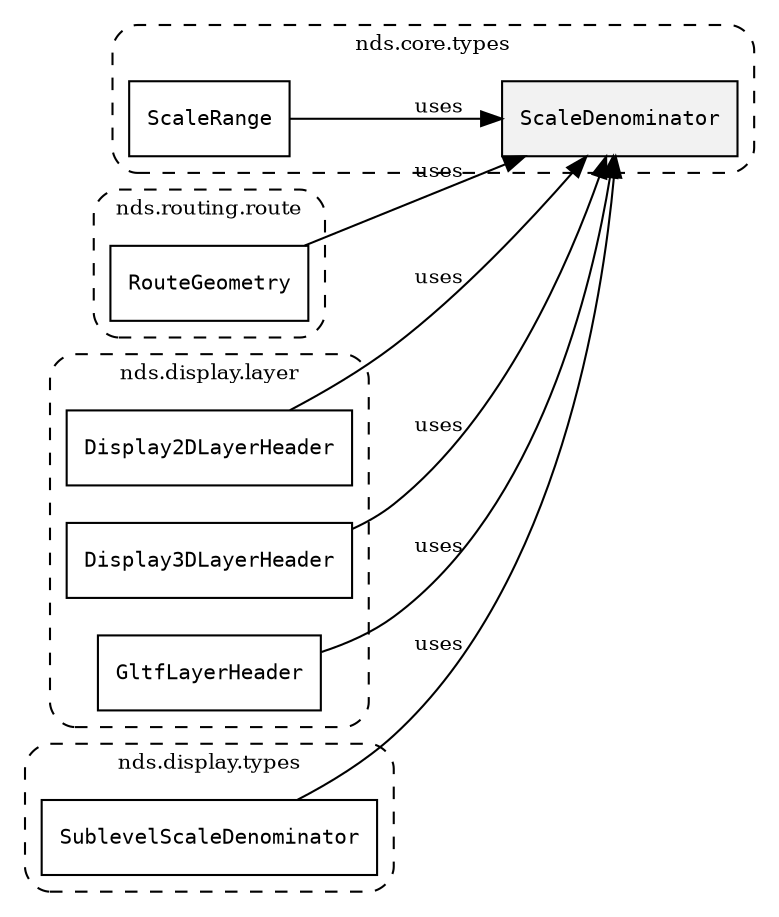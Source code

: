 /**
 * This dot file creates symbol collaboration diagram for ScaleDenominator.
 */
digraph ZSERIO
{
    node [shape=box, fontsize=10];
    rankdir="LR";
    fontsize=10;
    tooltip="ScaleDenominator collaboration diagram";

    subgraph "cluster_nds.core.types"
    {
        style="dashed, rounded";
        label="nds.core.types";
        tooltip="Package nds.core.types";
        href="../../../content/packages/nds.core.types.html#Package-nds-core-types";
        target="_parent";

        "ScaleDenominator" [style="filled", fillcolor="#0000000D", target="_parent", label=<<font face="monospace"><table align="center" border="0" cellspacing="0" cellpadding="0"><tr><td href="../../../content/packages/nds.core.types.html#Subtype-ScaleDenominator" title="Subtype defined in nds.core.types">ScaleDenominator</td></tr></table></font>>];
        "ScaleRange" [target="_parent", label=<<font face="monospace"><table align="center" border="0" cellspacing="0" cellpadding="0"><tr><td href="../../../content/packages/nds.core.types.html#Structure-ScaleRange" title="Structure defined in nds.core.types">ScaleRange</td></tr></table></font>>];
    }

    subgraph "cluster_nds.routing.route"
    {
        style="dashed, rounded";
        label="nds.routing.route";
        tooltip="Package nds.routing.route";
        href="../../../content/packages/nds.routing.route.html#Package-nds-routing-route";
        target="_parent";

        "RouteGeometry" [target="_parent", label=<<font face="monospace"><table align="center" border="0" cellspacing="0" cellpadding="0"><tr><td href="../../../content/packages/nds.routing.route.html#Structure-RouteGeometry" title="Structure defined in nds.routing.route">RouteGeometry</td></tr></table></font>>];
    }

    subgraph "cluster_nds.display.layer"
    {
        style="dashed, rounded";
        label="nds.display.layer";
        tooltip="Package nds.display.layer";
        href="../../../content/packages/nds.display.layer.html#Package-nds-display-layer";
        target="_parent";

        "Display2DLayerHeader" [target="_parent", label=<<font face="monospace"><table align="center" border="0" cellspacing="0" cellpadding="0"><tr><td href="../../../content/packages/nds.display.layer.html#Structure-Display2DLayerHeader" title="Structure defined in nds.display.layer">Display2DLayerHeader</td></tr></table></font>>];
        "Display3DLayerHeader" [target="_parent", label=<<font face="monospace"><table align="center" border="0" cellspacing="0" cellpadding="0"><tr><td href="../../../content/packages/nds.display.layer.html#Structure-Display3DLayerHeader" title="Structure defined in nds.display.layer">Display3DLayerHeader</td></tr></table></font>>];
        "GltfLayerHeader" [target="_parent", label=<<font face="monospace"><table align="center" border="0" cellspacing="0" cellpadding="0"><tr><td href="../../../content/packages/nds.display.layer.html#Structure-GltfLayerHeader" title="Structure defined in nds.display.layer">GltfLayerHeader</td></tr></table></font>>];
    }

    subgraph "cluster_nds.display.types"
    {
        style="dashed, rounded";
        label="nds.display.types";
        tooltip="Package nds.display.types";
        href="../../../content/packages/nds.display.types.html#Package-nds-display-types";
        target="_parent";

        "SublevelScaleDenominator" [target="_parent", label=<<font face="monospace"><table align="center" border="0" cellspacing="0" cellpadding="0"><tr><td href="../../../content/packages/nds.display.types.html#Subtype-SublevelScaleDenominator" title="Subtype defined in nds.display.types">SublevelScaleDenominator</td></tr></table></font>>];
    }

    "ScaleRange" -> "ScaleDenominator" [label="uses", fontsize=10];
    "RouteGeometry" -> "ScaleDenominator" [label="uses", fontsize=10];
    "Display2DLayerHeader" -> "ScaleDenominator" [label="uses", fontsize=10];
    "Display3DLayerHeader" -> "ScaleDenominator" [label="uses", fontsize=10];
    "GltfLayerHeader" -> "ScaleDenominator" [label="uses", fontsize=10];
    "SublevelScaleDenominator" -> "ScaleDenominator" [label="uses", fontsize=10];
}

